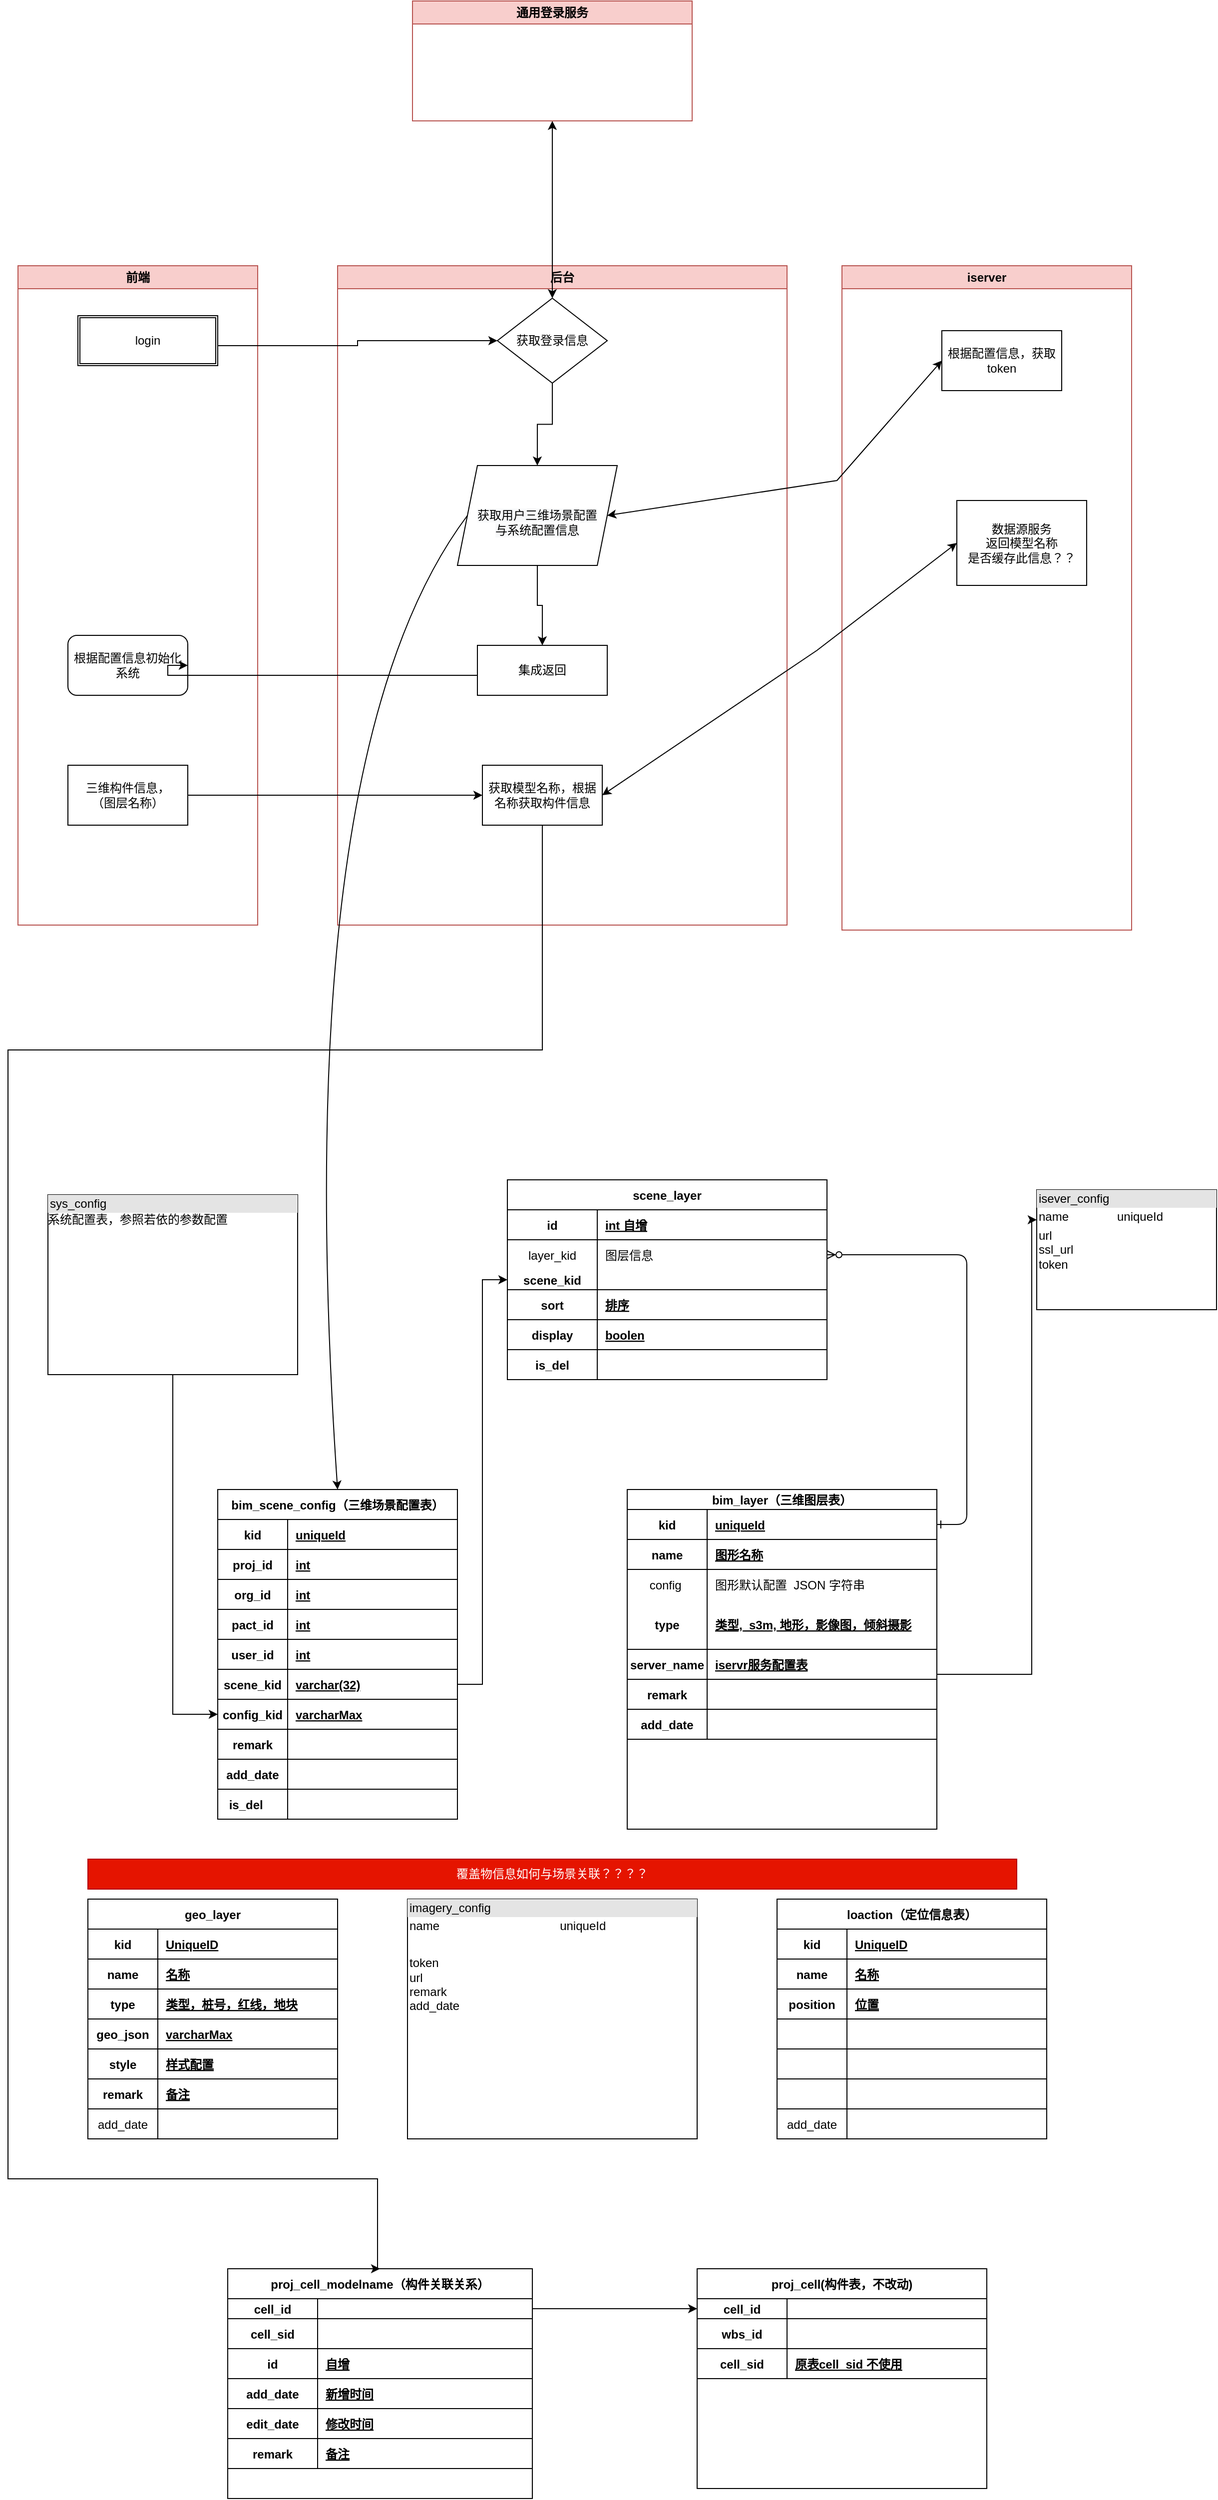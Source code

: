 <mxfile version="20.2.7" type="github">
  <diagram id="R2lEEEUBdFMjLlhIrx00" name="Page-1">
    <mxGraphModel dx="1422" dy="2962" grid="1" gridSize="10" guides="1" tooltips="1" connect="1" arrows="1" fold="1" page="1" pageScale="1" pageWidth="850" pageHeight="1100" math="0" shadow="0" extFonts="Permanent Marker^https://fonts.googleapis.com/css?family=Permanent+Marker">
      <root>
        <mxCell id="0" />
        <mxCell id="1" parent="0" />
        <mxCell id="dzGIcmRMJcthKxyKeev5-85" value="前端" style="swimlane;whiteSpace=wrap;fillColor=#f8cecc;strokeColor=#b85450;" vertex="1" parent="1">
          <mxGeometry x="160" y="-1205" width="240" height="660" as="geometry" />
        </mxCell>
        <mxCell id="dzGIcmRMJcthKxyKeev5-89" value="login" style="shape=ext;double=1;rounded=0;whiteSpace=wrap;html=1;" vertex="1" parent="dzGIcmRMJcthKxyKeev5-85">
          <mxGeometry x="60" y="50" width="140" height="50" as="geometry" />
        </mxCell>
        <mxCell id="dzGIcmRMJcthKxyKeev5-121" value="根据配置信息初始化系统" style="rounded=1;whiteSpace=wrap;html=1;" vertex="1" parent="dzGIcmRMJcthKxyKeev5-85">
          <mxGeometry x="50" y="370" width="120" height="60" as="geometry" />
        </mxCell>
        <mxCell id="dzGIcmRMJcthKxyKeev5-129" value="三维构件信息，&lt;br&gt;（图层名称）" style="whiteSpace=wrap;html=1;" vertex="1" parent="dzGIcmRMJcthKxyKeev5-85">
          <mxGeometry x="50" y="500" width="120" height="60" as="geometry" />
        </mxCell>
        <mxCell id="dzGIcmRMJcthKxyKeev5-90" value="iserver" style="swimlane;whiteSpace=wrap;startSize=23;fillColor=#f8cecc;strokeColor=#b85450;" vertex="1" parent="1">
          <mxGeometry x="985" y="-1205" width="290" height="665" as="geometry" />
        </mxCell>
        <mxCell id="dzGIcmRMJcthKxyKeev5-123" value="根据配置信息，获取token" style="whiteSpace=wrap;html=1;fillColor=rgb(255, 255, 255);strokeColor=rgb(0, 0, 0);fontColor=rgb(0, 0, 0);" vertex="1" parent="dzGIcmRMJcthKxyKeev5-90">
          <mxGeometry x="100" y="65" width="120" height="60" as="geometry" />
        </mxCell>
        <mxCell id="dzGIcmRMJcthKxyKeev5-133" value="数据源服务&lt;br&gt;返回模型名称&lt;br&gt;是否缓存此信息？？" style="whiteSpace=wrap;html=1;" vertex="1" parent="dzGIcmRMJcthKxyKeev5-90">
          <mxGeometry x="115" y="235" width="130" height="85" as="geometry" />
        </mxCell>
        <mxCell id="dzGIcmRMJcthKxyKeev5-109" value="后台" style="swimlane;whiteSpace=wrap;fillColor=#f8cecc;strokeColor=#b85450;" vertex="1" parent="1">
          <mxGeometry x="480" y="-1205" width="450" height="660" as="geometry" />
        </mxCell>
        <mxCell id="dzGIcmRMJcthKxyKeev5-117" value="" style="edgeStyle=orthogonalEdgeStyle;rounded=0;orthogonalLoop=1;jettySize=auto;html=1;" edge="1" parent="dzGIcmRMJcthKxyKeev5-109" source="dzGIcmRMJcthKxyKeev5-114" target="dzGIcmRMJcthKxyKeev5-116">
          <mxGeometry relative="1" as="geometry" />
        </mxCell>
        <mxCell id="dzGIcmRMJcthKxyKeev5-114" value="获取登录信息" style="rhombus;whiteSpace=wrap;html=1;" vertex="1" parent="dzGIcmRMJcthKxyKeev5-109">
          <mxGeometry x="160" y="32.5" width="110" height="85" as="geometry" />
        </mxCell>
        <mxCell id="dzGIcmRMJcthKxyKeev5-127" value="" style="edgeStyle=orthogonalEdgeStyle;rounded=0;orthogonalLoop=1;jettySize=auto;html=1;" edge="1" parent="dzGIcmRMJcthKxyKeev5-109" source="dzGIcmRMJcthKxyKeev5-116" target="dzGIcmRMJcthKxyKeev5-126">
          <mxGeometry relative="1" as="geometry" />
        </mxCell>
        <mxCell id="dzGIcmRMJcthKxyKeev5-116" value="&lt;br&gt;&lt;span style=&quot;color: rgb(0, 0, 0); font-family: Helvetica; font-size: 12px; font-style: normal; font-variant-ligatures: normal; font-variant-caps: normal; font-weight: 400; letter-spacing: normal; orphans: 2; text-align: center; text-indent: 0px; text-transform: none; widows: 2; word-spacing: 0px; -webkit-text-stroke-width: 0px; background-color: rgb(248, 249, 250); text-decoration-thickness: initial; text-decoration-style: initial; text-decoration-color: initial; float: none; display: inline !important;&quot;&gt;获取用户三维场景配置&lt;/span&gt;&lt;br style=&quot;color: rgb(0, 0, 0); font-family: Helvetica; font-size: 12px; font-style: normal; font-variant-ligatures: normal; font-variant-caps: normal; font-weight: 400; letter-spacing: normal; orphans: 2; text-align: center; text-indent: 0px; text-transform: none; widows: 2; word-spacing: 0px; -webkit-text-stroke-width: 0px; background-color: rgb(248, 249, 250); text-decoration-thickness: initial; text-decoration-style: initial; text-decoration-color: initial;&quot;&gt;&lt;span style=&quot;color: rgb(0, 0, 0); font-family: Helvetica; font-size: 12px; font-style: normal; font-variant-ligatures: normal; font-variant-caps: normal; font-weight: 400; letter-spacing: normal; orphans: 2; text-align: center; text-indent: 0px; text-transform: none; widows: 2; word-spacing: 0px; -webkit-text-stroke-width: 0px; background-color: rgb(248, 249, 250); text-decoration-thickness: initial; text-decoration-style: initial; text-decoration-color: initial; float: none; display: inline !important;&quot;&gt;与系统配置信息&lt;/span&gt;&lt;br&gt;" style="shape=parallelogram;perimeter=parallelogramPerimeter;whiteSpace=wrap;html=1;fixedSize=1;fillColor=rgb(255, 255, 255);strokeColor=rgb(0, 0, 0);fontColor=rgb(0, 0, 0);" vertex="1" parent="dzGIcmRMJcthKxyKeev5-109">
          <mxGeometry x="120" y="200" width="160" height="100" as="geometry" />
        </mxCell>
        <mxCell id="dzGIcmRMJcthKxyKeev5-126" value="集成返回" style="whiteSpace=wrap;html=1;fillColor=rgb(255, 255, 255);strokeColor=rgb(0, 0, 0);fontColor=rgb(0, 0, 0);" vertex="1" parent="dzGIcmRMJcthKxyKeev5-109">
          <mxGeometry x="140" y="380" width="130" height="50" as="geometry" />
        </mxCell>
        <mxCell id="C-vyLk0tnHw3VtMMgP7b-2" value="bim_layer（三维图层表）" style="shape=table;startSize=20;container=1;collapsible=1;childLayout=tableLayout;fixedRows=1;rowLines=0;fontStyle=1;align=center;resizeLast=1;" parent="dzGIcmRMJcthKxyKeev5-109" vertex="1">
          <mxGeometry x="290" y="1225" width="310" height="340" as="geometry">
            <mxRectangle x="525" y="80" width="90" height="20" as="alternateBounds" />
          </mxGeometry>
        </mxCell>
        <mxCell id="C-vyLk0tnHw3VtMMgP7b-3" value="" style="shape=partialRectangle;collapsible=0;dropTarget=0;pointerEvents=0;fillColor=none;points=[[0,0.5],[1,0.5]];portConstraint=eastwest;top=0;left=0;right=0;bottom=1;" parent="C-vyLk0tnHw3VtMMgP7b-2" vertex="1">
          <mxGeometry y="20" width="310" height="30" as="geometry" />
        </mxCell>
        <mxCell id="C-vyLk0tnHw3VtMMgP7b-4" value="kid" style="shape=partialRectangle;overflow=hidden;connectable=0;fillColor=none;top=0;left=0;bottom=0;right=0;fontStyle=1;" parent="C-vyLk0tnHw3VtMMgP7b-3" vertex="1">
          <mxGeometry width="80" height="30" as="geometry">
            <mxRectangle width="80" height="30" as="alternateBounds" />
          </mxGeometry>
        </mxCell>
        <mxCell id="C-vyLk0tnHw3VtMMgP7b-5" value="uniqueId " style="shape=partialRectangle;overflow=hidden;connectable=0;fillColor=none;top=0;left=0;bottom=0;right=0;align=left;spacingLeft=6;fontStyle=5;" parent="C-vyLk0tnHw3VtMMgP7b-3" vertex="1">
          <mxGeometry x="80" width="230" height="30" as="geometry">
            <mxRectangle width="230" height="30" as="alternateBounds" />
          </mxGeometry>
        </mxCell>
        <mxCell id="O-rF4uGVFywA01py4sAV-52" value="" style="shape=tableRow;horizontal=0;startSize=0;swimlaneHead=0;swimlaneBody=0;fillColor=none;collapsible=0;dropTarget=0;points=[[0,0.5],[1,0.5]];portConstraint=eastwest;top=0;left=0;right=0;bottom=1;" parent="C-vyLk0tnHw3VtMMgP7b-2" vertex="1">
          <mxGeometry y="50" width="310" height="30" as="geometry" />
        </mxCell>
        <mxCell id="O-rF4uGVFywA01py4sAV-53" value="name" style="shape=partialRectangle;connectable=0;fillColor=none;top=0;left=0;bottom=0;right=0;fontStyle=1;overflow=hidden;" parent="O-rF4uGVFywA01py4sAV-52" vertex="1">
          <mxGeometry width="80" height="30" as="geometry">
            <mxRectangle width="80" height="30" as="alternateBounds" />
          </mxGeometry>
        </mxCell>
        <mxCell id="O-rF4uGVFywA01py4sAV-54" value="图形名称" style="shape=partialRectangle;connectable=0;fillColor=none;top=0;left=0;bottom=0;right=0;align=left;spacingLeft=6;fontStyle=5;overflow=hidden;" parent="O-rF4uGVFywA01py4sAV-52" vertex="1">
          <mxGeometry x="80" width="230" height="30" as="geometry">
            <mxRectangle width="230" height="30" as="alternateBounds" />
          </mxGeometry>
        </mxCell>
        <mxCell id="C-vyLk0tnHw3VtMMgP7b-6" value="" style="shape=partialRectangle;collapsible=0;dropTarget=0;pointerEvents=0;fillColor=none;points=[[0,0.5],[1,0.5]];portConstraint=eastwest;top=0;left=0;right=0;bottom=0;" parent="C-vyLk0tnHw3VtMMgP7b-2" vertex="1">
          <mxGeometry y="80" width="310" height="30" as="geometry" />
        </mxCell>
        <mxCell id="C-vyLk0tnHw3VtMMgP7b-7" value="config " style="shape=partialRectangle;overflow=hidden;connectable=0;fillColor=none;top=0;left=0;bottom=0;right=0;" parent="C-vyLk0tnHw3VtMMgP7b-6" vertex="1">
          <mxGeometry width="80" height="30" as="geometry">
            <mxRectangle width="80" height="30" as="alternateBounds" />
          </mxGeometry>
        </mxCell>
        <mxCell id="C-vyLk0tnHw3VtMMgP7b-8" value="图形默认配置  JSON 字符串" style="shape=partialRectangle;overflow=hidden;connectable=0;fillColor=none;top=0;left=0;bottom=0;right=0;align=left;spacingLeft=6;" parent="C-vyLk0tnHw3VtMMgP7b-6" vertex="1">
          <mxGeometry x="80" width="230" height="30" as="geometry">
            <mxRectangle width="230" height="30" as="alternateBounds" />
          </mxGeometry>
        </mxCell>
        <mxCell id="O-rF4uGVFywA01py4sAV-55" value="" style="shape=tableRow;horizontal=0;startSize=0;swimlaneHead=0;swimlaneBody=0;fillColor=none;collapsible=0;dropTarget=0;points=[[0,0.5],[1,0.5]];portConstraint=eastwest;top=0;left=0;right=0;bottom=1;" parent="C-vyLk0tnHw3VtMMgP7b-2" vertex="1">
          <mxGeometry y="110" width="310" height="50" as="geometry" />
        </mxCell>
        <mxCell id="O-rF4uGVFywA01py4sAV-56" value="type" style="shape=partialRectangle;connectable=0;fillColor=none;top=0;left=0;bottom=0;right=0;fontStyle=1;overflow=hidden;" parent="O-rF4uGVFywA01py4sAV-55" vertex="1">
          <mxGeometry width="80" height="50" as="geometry">
            <mxRectangle width="80" height="50" as="alternateBounds" />
          </mxGeometry>
        </mxCell>
        <mxCell id="O-rF4uGVFywA01py4sAV-57" value="类型,  s3m, 地形，影像图，倾斜摄影" style="shape=partialRectangle;connectable=0;fillColor=none;top=0;left=0;bottom=0;right=0;align=left;spacingLeft=6;fontStyle=5;overflow=hidden;" parent="O-rF4uGVFywA01py4sAV-55" vertex="1">
          <mxGeometry x="80" width="230" height="50" as="geometry">
            <mxRectangle width="230" height="50" as="alternateBounds" />
          </mxGeometry>
        </mxCell>
        <mxCell id="C2XgYph1hvsGaVXbPwMu-39" value="" style="shape=tableRow;horizontal=0;startSize=0;swimlaneHead=0;swimlaneBody=0;fillColor=none;collapsible=0;dropTarget=0;points=[[0,0.5],[1,0.5]];portConstraint=eastwest;top=0;left=0;right=0;bottom=1;" parent="C-vyLk0tnHw3VtMMgP7b-2" vertex="1">
          <mxGeometry y="160" width="310" height="30" as="geometry" />
        </mxCell>
        <mxCell id="C2XgYph1hvsGaVXbPwMu-40" value="server_name" style="shape=partialRectangle;connectable=0;fillColor=none;top=0;left=0;bottom=0;right=0;fontStyle=1;overflow=hidden;" parent="C2XgYph1hvsGaVXbPwMu-39" vertex="1">
          <mxGeometry width="80" height="30" as="geometry">
            <mxRectangle width="80" height="30" as="alternateBounds" />
          </mxGeometry>
        </mxCell>
        <mxCell id="C2XgYph1hvsGaVXbPwMu-41" value="iservr服务配置表" style="shape=partialRectangle;connectable=0;fillColor=none;top=0;left=0;bottom=0;right=0;align=left;spacingLeft=6;fontStyle=5;overflow=hidden;" parent="C2XgYph1hvsGaVXbPwMu-39" vertex="1">
          <mxGeometry x="80" width="230" height="30" as="geometry">
            <mxRectangle width="230" height="30" as="alternateBounds" />
          </mxGeometry>
        </mxCell>
        <mxCell id="C2XgYph1hvsGaVXbPwMu-42" value="" style="shape=tableRow;horizontal=0;startSize=0;swimlaneHead=0;swimlaneBody=0;fillColor=none;collapsible=0;dropTarget=0;points=[[0,0.5],[1,0.5]];portConstraint=eastwest;top=0;left=0;right=0;bottom=1;" parent="C-vyLk0tnHw3VtMMgP7b-2" vertex="1">
          <mxGeometry y="190" width="310" height="30" as="geometry" />
        </mxCell>
        <mxCell id="C2XgYph1hvsGaVXbPwMu-43" value="remark" style="shape=partialRectangle;connectable=0;fillColor=none;top=0;left=0;bottom=0;right=0;fontStyle=1;overflow=hidden;" parent="C2XgYph1hvsGaVXbPwMu-42" vertex="1">
          <mxGeometry width="80" height="30" as="geometry">
            <mxRectangle width="80" height="30" as="alternateBounds" />
          </mxGeometry>
        </mxCell>
        <mxCell id="C2XgYph1hvsGaVXbPwMu-44" value="" style="shape=partialRectangle;connectable=0;fillColor=none;top=0;left=0;bottom=0;right=0;align=left;spacingLeft=6;fontStyle=5;overflow=hidden;" parent="C2XgYph1hvsGaVXbPwMu-42" vertex="1">
          <mxGeometry x="80" width="230" height="30" as="geometry">
            <mxRectangle width="230" height="30" as="alternateBounds" />
          </mxGeometry>
        </mxCell>
        <mxCell id="O-rF4uGVFywA01py4sAV-81" value="" style="shape=tableRow;horizontal=0;startSize=0;swimlaneHead=0;swimlaneBody=0;fillColor=none;collapsible=0;dropTarget=0;points=[[0,0.5],[1,0.5]];portConstraint=eastwest;top=0;left=0;right=0;bottom=1;" parent="C-vyLk0tnHw3VtMMgP7b-2" vertex="1">
          <mxGeometry y="220" width="310" height="30" as="geometry" />
        </mxCell>
        <mxCell id="O-rF4uGVFywA01py4sAV-82" value="add_date" style="shape=partialRectangle;connectable=0;fillColor=none;top=0;left=0;bottom=0;right=0;fontStyle=1;overflow=hidden;" parent="O-rF4uGVFywA01py4sAV-81" vertex="1">
          <mxGeometry width="80" height="30" as="geometry">
            <mxRectangle width="80" height="30" as="alternateBounds" />
          </mxGeometry>
        </mxCell>
        <mxCell id="O-rF4uGVFywA01py4sAV-83" value="" style="shape=partialRectangle;connectable=0;fillColor=none;top=0;left=0;bottom=0;right=0;align=left;spacingLeft=6;fontStyle=5;overflow=hidden;" parent="O-rF4uGVFywA01py4sAV-81" vertex="1">
          <mxGeometry x="80" width="230" height="30" as="geometry">
            <mxRectangle width="230" height="30" as="alternateBounds" />
          </mxGeometry>
        </mxCell>
        <mxCell id="C-vyLk0tnHw3VtMMgP7b-23" value="bim_scene_config（三维场景配置表）" style="shape=table;startSize=30;container=1;collapsible=1;childLayout=tableLayout;fixedRows=1;rowLines=0;fontStyle=1;align=center;resizeLast=1;" parent="dzGIcmRMJcthKxyKeev5-109" vertex="1">
          <mxGeometry x="-120" y="1225" width="240" height="330" as="geometry" />
        </mxCell>
        <mxCell id="C-vyLk0tnHw3VtMMgP7b-24" value="" style="shape=partialRectangle;collapsible=0;dropTarget=0;pointerEvents=0;fillColor=none;points=[[0,0.5],[1,0.5]];portConstraint=eastwest;top=0;left=0;right=0;bottom=1;" parent="C-vyLk0tnHw3VtMMgP7b-23" vertex="1">
          <mxGeometry y="30" width="240" height="30" as="geometry" />
        </mxCell>
        <mxCell id="C-vyLk0tnHw3VtMMgP7b-25" value="kid" style="shape=partialRectangle;overflow=hidden;connectable=0;fillColor=none;top=0;left=0;bottom=0;right=0;fontStyle=1;" parent="C-vyLk0tnHw3VtMMgP7b-24" vertex="1">
          <mxGeometry width="70" height="30" as="geometry">
            <mxRectangle width="70" height="30" as="alternateBounds" />
          </mxGeometry>
        </mxCell>
        <mxCell id="C-vyLk0tnHw3VtMMgP7b-26" value="uniqueId" style="shape=partialRectangle;overflow=hidden;connectable=0;fillColor=none;top=0;left=0;bottom=0;right=0;align=left;spacingLeft=6;fontStyle=5;" parent="C-vyLk0tnHw3VtMMgP7b-24" vertex="1">
          <mxGeometry x="70" width="170" height="30" as="geometry">
            <mxRectangle width="170" height="30" as="alternateBounds" />
          </mxGeometry>
        </mxCell>
        <mxCell id="O-rF4uGVFywA01py4sAV-3" value="" style="shape=tableRow;horizontal=0;startSize=0;swimlaneHead=0;swimlaneBody=0;fillColor=none;collapsible=0;dropTarget=0;points=[[0,0.5],[1,0.5]];portConstraint=eastwest;top=0;left=0;right=0;bottom=1;" parent="C-vyLk0tnHw3VtMMgP7b-23" vertex="1">
          <mxGeometry y="60" width="240" height="30" as="geometry" />
        </mxCell>
        <mxCell id="O-rF4uGVFywA01py4sAV-4" value="proj_id" style="shape=partialRectangle;connectable=0;fillColor=none;top=0;left=0;bottom=0;right=0;fontStyle=1;overflow=hidden;" parent="O-rF4uGVFywA01py4sAV-3" vertex="1">
          <mxGeometry width="70" height="30" as="geometry">
            <mxRectangle width="70" height="30" as="alternateBounds" />
          </mxGeometry>
        </mxCell>
        <mxCell id="O-rF4uGVFywA01py4sAV-5" value="int" style="shape=partialRectangle;connectable=0;fillColor=none;top=0;left=0;bottom=0;right=0;align=left;spacingLeft=6;fontStyle=5;overflow=hidden;" parent="O-rF4uGVFywA01py4sAV-3" vertex="1">
          <mxGeometry x="70" width="170" height="30" as="geometry">
            <mxRectangle width="170" height="30" as="alternateBounds" />
          </mxGeometry>
        </mxCell>
        <mxCell id="C2XgYph1hvsGaVXbPwMu-46" value="" style="shape=tableRow;horizontal=0;startSize=0;swimlaneHead=0;swimlaneBody=0;fillColor=none;collapsible=0;dropTarget=0;points=[[0,0.5],[1,0.5]];portConstraint=eastwest;top=0;left=0;right=0;bottom=1;" parent="C-vyLk0tnHw3VtMMgP7b-23" vertex="1">
          <mxGeometry y="90" width="240" height="30" as="geometry" />
        </mxCell>
        <mxCell id="C2XgYph1hvsGaVXbPwMu-47" value="org_id" style="shape=partialRectangle;connectable=0;fillColor=none;top=0;left=0;bottom=0;right=0;fontStyle=1;overflow=hidden;" parent="C2XgYph1hvsGaVXbPwMu-46" vertex="1">
          <mxGeometry width="70" height="30" as="geometry">
            <mxRectangle width="70" height="30" as="alternateBounds" />
          </mxGeometry>
        </mxCell>
        <mxCell id="C2XgYph1hvsGaVXbPwMu-48" value="int" style="shape=partialRectangle;connectable=0;fillColor=none;top=0;left=0;bottom=0;right=0;align=left;spacingLeft=6;fontStyle=5;overflow=hidden;" parent="C2XgYph1hvsGaVXbPwMu-46" vertex="1">
          <mxGeometry x="70" width="170" height="30" as="geometry">
            <mxRectangle width="170" height="30" as="alternateBounds" />
          </mxGeometry>
        </mxCell>
        <mxCell id="O-rF4uGVFywA01py4sAV-7" value="" style="shape=tableRow;horizontal=0;startSize=0;swimlaneHead=0;swimlaneBody=0;fillColor=none;collapsible=0;dropTarget=0;points=[[0,0.5],[1,0.5]];portConstraint=eastwest;top=0;left=0;right=0;bottom=1;" parent="C-vyLk0tnHw3VtMMgP7b-23" vertex="1">
          <mxGeometry y="120" width="240" height="30" as="geometry" />
        </mxCell>
        <mxCell id="O-rF4uGVFywA01py4sAV-8" value="pact_id" style="shape=partialRectangle;connectable=0;fillColor=none;top=0;left=0;bottom=0;right=0;fontStyle=1;overflow=hidden;" parent="O-rF4uGVFywA01py4sAV-7" vertex="1">
          <mxGeometry width="70" height="30" as="geometry">
            <mxRectangle width="70" height="30" as="alternateBounds" />
          </mxGeometry>
        </mxCell>
        <mxCell id="O-rF4uGVFywA01py4sAV-9" value="int" style="shape=partialRectangle;connectable=0;fillColor=none;top=0;left=0;bottom=0;right=0;align=left;spacingLeft=6;fontStyle=5;overflow=hidden;" parent="O-rF4uGVFywA01py4sAV-7" vertex="1">
          <mxGeometry x="70" width="170" height="30" as="geometry">
            <mxRectangle width="170" height="30" as="alternateBounds" />
          </mxGeometry>
        </mxCell>
        <mxCell id="C2XgYph1hvsGaVXbPwMu-12" value="" style="shape=tableRow;horizontal=0;startSize=0;swimlaneHead=0;swimlaneBody=0;fillColor=none;collapsible=0;dropTarget=0;points=[[0,0.5],[1,0.5]];portConstraint=eastwest;top=0;left=0;right=0;bottom=1;" parent="C-vyLk0tnHw3VtMMgP7b-23" vertex="1">
          <mxGeometry y="150" width="240" height="30" as="geometry" />
        </mxCell>
        <mxCell id="C2XgYph1hvsGaVXbPwMu-13" value="user_id" style="shape=partialRectangle;connectable=0;fillColor=none;top=0;left=0;bottom=0;right=0;fontStyle=1;overflow=hidden;" parent="C2XgYph1hvsGaVXbPwMu-12" vertex="1">
          <mxGeometry width="70" height="30" as="geometry">
            <mxRectangle width="70" height="30" as="alternateBounds" />
          </mxGeometry>
        </mxCell>
        <mxCell id="C2XgYph1hvsGaVXbPwMu-14" value="int" style="shape=partialRectangle;connectable=0;fillColor=none;top=0;left=0;bottom=0;right=0;align=left;spacingLeft=6;fontStyle=5;overflow=hidden;" parent="C2XgYph1hvsGaVXbPwMu-12" vertex="1">
          <mxGeometry x="70" width="170" height="30" as="geometry">
            <mxRectangle width="170" height="30" as="alternateBounds" />
          </mxGeometry>
        </mxCell>
        <mxCell id="O-rF4uGVFywA01py4sAV-10" value="" style="shape=tableRow;horizontal=0;startSize=0;swimlaneHead=0;swimlaneBody=0;fillColor=none;collapsible=0;dropTarget=0;points=[[0,0.5],[1,0.5]];portConstraint=eastwest;top=0;left=0;right=0;bottom=1;" parent="C-vyLk0tnHw3VtMMgP7b-23" vertex="1">
          <mxGeometry y="180" width="240" height="30" as="geometry" />
        </mxCell>
        <mxCell id="O-rF4uGVFywA01py4sAV-11" value="scene_kid" style="shape=partialRectangle;connectable=0;fillColor=none;top=0;left=0;bottom=0;right=0;fontStyle=1;overflow=hidden;" parent="O-rF4uGVFywA01py4sAV-10" vertex="1">
          <mxGeometry width="70" height="30" as="geometry">
            <mxRectangle width="70" height="30" as="alternateBounds" />
          </mxGeometry>
        </mxCell>
        <mxCell id="O-rF4uGVFywA01py4sAV-12" value="varchar(32)" style="shape=partialRectangle;connectable=0;fillColor=none;top=0;left=0;bottom=0;right=0;align=left;spacingLeft=6;fontStyle=5;overflow=hidden;" parent="O-rF4uGVFywA01py4sAV-10" vertex="1">
          <mxGeometry x="70" width="170" height="30" as="geometry">
            <mxRectangle width="170" height="30" as="alternateBounds" />
          </mxGeometry>
        </mxCell>
        <mxCell id="O-rF4uGVFywA01py4sAV-13" value="" style="shape=tableRow;horizontal=0;startSize=0;swimlaneHead=0;swimlaneBody=0;fillColor=none;collapsible=0;dropTarget=0;points=[[0,0.5],[1,0.5]];portConstraint=eastwest;top=0;left=0;right=0;bottom=1;" parent="C-vyLk0tnHw3VtMMgP7b-23" vertex="1">
          <mxGeometry y="210" width="240" height="30" as="geometry" />
        </mxCell>
        <mxCell id="O-rF4uGVFywA01py4sAV-14" value="config_kid" style="shape=partialRectangle;connectable=0;fillColor=none;top=0;left=0;bottom=0;right=0;fontStyle=1;overflow=hidden;" parent="O-rF4uGVFywA01py4sAV-13" vertex="1">
          <mxGeometry width="70" height="30" as="geometry">
            <mxRectangle width="70" height="30" as="alternateBounds" />
          </mxGeometry>
        </mxCell>
        <mxCell id="O-rF4uGVFywA01py4sAV-15" value="varcharMax" style="shape=partialRectangle;connectable=0;fillColor=none;top=0;left=0;bottom=0;right=0;align=left;spacingLeft=6;fontStyle=5;overflow=hidden;" parent="O-rF4uGVFywA01py4sAV-13" vertex="1">
          <mxGeometry x="70" width="170" height="30" as="geometry">
            <mxRectangle width="170" height="30" as="alternateBounds" />
          </mxGeometry>
        </mxCell>
        <mxCell id="O-rF4uGVFywA01py4sAV-90" value="" style="shape=tableRow;horizontal=0;startSize=0;swimlaneHead=0;swimlaneBody=0;fillColor=none;collapsible=0;dropTarget=0;points=[[0,0.5],[1,0.5]];portConstraint=eastwest;top=0;left=0;right=0;bottom=1;" parent="C-vyLk0tnHw3VtMMgP7b-23" vertex="1">
          <mxGeometry y="240" width="240" height="30" as="geometry" />
        </mxCell>
        <mxCell id="O-rF4uGVFywA01py4sAV-91" value="remark" style="shape=partialRectangle;connectable=0;fillColor=none;top=0;left=0;bottom=0;right=0;fontStyle=1;overflow=hidden;" parent="O-rF4uGVFywA01py4sAV-90" vertex="1">
          <mxGeometry width="70" height="30" as="geometry">
            <mxRectangle width="70" height="30" as="alternateBounds" />
          </mxGeometry>
        </mxCell>
        <mxCell id="O-rF4uGVFywA01py4sAV-92" value="" style="shape=partialRectangle;connectable=0;fillColor=none;top=0;left=0;bottom=0;right=0;align=left;spacingLeft=6;fontStyle=5;overflow=hidden;" parent="O-rF4uGVFywA01py4sAV-90" vertex="1">
          <mxGeometry x="70" width="170" height="30" as="geometry">
            <mxRectangle width="170" height="30" as="alternateBounds" />
          </mxGeometry>
        </mxCell>
        <mxCell id="O-rF4uGVFywA01py4sAV-19" value="" style="shape=tableRow;horizontal=0;startSize=0;swimlaneHead=0;swimlaneBody=0;fillColor=none;collapsible=0;dropTarget=0;points=[[0,0.5],[1,0.5]];portConstraint=eastwest;top=0;left=0;right=0;bottom=1;" parent="C-vyLk0tnHw3VtMMgP7b-23" vertex="1">
          <mxGeometry y="270" width="240" height="30" as="geometry" />
        </mxCell>
        <mxCell id="O-rF4uGVFywA01py4sAV-20" value="add_date" style="shape=partialRectangle;connectable=0;fillColor=none;top=0;left=0;bottom=0;right=0;fontStyle=1;overflow=hidden;" parent="O-rF4uGVFywA01py4sAV-19" vertex="1">
          <mxGeometry width="70" height="30" as="geometry">
            <mxRectangle width="70" height="30" as="alternateBounds" />
          </mxGeometry>
        </mxCell>
        <mxCell id="O-rF4uGVFywA01py4sAV-21" value="" style="shape=partialRectangle;connectable=0;fillColor=none;top=0;left=0;bottom=0;right=0;align=left;spacingLeft=6;fontStyle=5;overflow=hidden;" parent="O-rF4uGVFywA01py4sAV-19" vertex="1">
          <mxGeometry x="70" width="170" height="30" as="geometry">
            <mxRectangle width="170" height="30" as="alternateBounds" />
          </mxGeometry>
        </mxCell>
        <mxCell id="O-rF4uGVFywA01py4sAV-16" value="" style="shape=tableRow;horizontal=0;startSize=0;swimlaneHead=0;swimlaneBody=0;fillColor=none;collapsible=0;dropTarget=0;points=[[0,0.5],[1,0.5]];portConstraint=eastwest;top=0;left=0;right=0;bottom=1;" parent="C-vyLk0tnHw3VtMMgP7b-23" vertex="1">
          <mxGeometry y="300" width="240" height="30" as="geometry" />
        </mxCell>
        <mxCell id="O-rF4uGVFywA01py4sAV-17" value="is_del    " style="shape=partialRectangle;connectable=0;fillColor=none;top=0;left=0;bottom=0;right=0;fontStyle=1;overflow=hidden;" parent="O-rF4uGVFywA01py4sAV-16" vertex="1">
          <mxGeometry width="70" height="30" as="geometry">
            <mxRectangle width="70" height="30" as="alternateBounds" />
          </mxGeometry>
        </mxCell>
        <mxCell id="O-rF4uGVFywA01py4sAV-18" value="" style="shape=partialRectangle;connectable=0;fillColor=none;top=0;left=0;bottom=0;right=0;align=left;spacingLeft=6;fontStyle=5;overflow=hidden;" parent="O-rF4uGVFywA01py4sAV-16" vertex="1">
          <mxGeometry x="70" width="170" height="30" as="geometry">
            <mxRectangle width="170" height="30" as="alternateBounds" />
          </mxGeometry>
        </mxCell>
        <mxCell id="C2XgYph1hvsGaVXbPwMu-15" value="" style="edgeStyle=orthogonalEdgeStyle;rounded=0;orthogonalLoop=1;jettySize=auto;html=1;entryX=0;entryY=0.5;entryDx=0;entryDy=0;" parent="dzGIcmRMJcthKxyKeev5-109" source="C2XgYph1hvsGaVXbPwMu-8" target="O-rF4uGVFywA01py4sAV-13" edge="1">
          <mxGeometry relative="1" as="geometry" />
        </mxCell>
        <mxCell id="C2XgYph1hvsGaVXbPwMu-8" value="&lt;div style=&quot;box-sizing:border-box;width:100%;background:#e4e4e4;padding:2px;&quot;&gt;sys_config&lt;/div&gt;系统配置表，参照若依的参数配置" style="verticalAlign=top;align=left;overflow=fill;html=1;" parent="dzGIcmRMJcthKxyKeev5-109" vertex="1">
          <mxGeometry x="-290" y="930" width="250" height="180" as="geometry" />
        </mxCell>
        <mxCell id="dzGIcmRMJcthKxyKeev5-119" value="" style="curved=1;endArrow=classic;html=1;rounded=0;entryX=0.5;entryY=0;entryDx=0;entryDy=0;exitX=0;exitY=0.5;exitDx=0;exitDy=0;" edge="1" parent="dzGIcmRMJcthKxyKeev5-109" source="dzGIcmRMJcthKxyKeev5-116" target="C-vyLk0tnHw3VtMMgP7b-23">
          <mxGeometry width="50" height="50" relative="1" as="geometry">
            <mxPoint x="160" y="300" as="sourcePoint" />
            <mxPoint x="240" y="290" as="targetPoint" />
            <Array as="points">
              <mxPoint x="-50" y="490" />
            </Array>
          </mxGeometry>
        </mxCell>
        <mxCell id="dzGIcmRMJcthKxyKeev5-130" value="获取模型名称，根据名称获取构件信息" style="whiteSpace=wrap;html=1;" vertex="1" parent="dzGIcmRMJcthKxyKeev5-109">
          <mxGeometry x="145" y="500" width="120" height="60" as="geometry" />
        </mxCell>
        <mxCell id="dzGIcmRMJcthKxyKeev5-111" value="" style="edgeStyle=orthogonalEdgeStyle;rounded=0;orthogonalLoop=1;jettySize=auto;html=1;entryX=0;entryY=0.5;entryDx=0;entryDy=0;" edge="1" parent="1" source="dzGIcmRMJcthKxyKeev5-89" target="dzGIcmRMJcthKxyKeev5-114">
          <mxGeometry relative="1" as="geometry">
            <mxPoint x="640" y="-1125" as="targetPoint" />
            <Array as="points">
              <mxPoint x="500" y="-1125" />
            </Array>
          </mxGeometry>
        </mxCell>
        <mxCell id="dzGIcmRMJcthKxyKeev5-113" value="" style="endArrow=classic;startArrow=classic;html=1;rounded=0;entryX=0.5;entryY=1;entryDx=0;entryDy=0;exitX=0.5;exitY=0;exitDx=0;exitDy=0;" edge="1" parent="1" source="dzGIcmRMJcthKxyKeev5-114" target="dzGIcmRMJcthKxyKeev5-122">
          <mxGeometry width="50" height="50" relative="1" as="geometry">
            <mxPoint x="670" y="-1160" as="sourcePoint" />
            <mxPoint x="930" y="-1350" as="targetPoint" />
          </mxGeometry>
        </mxCell>
        <mxCell id="dzGIcmRMJcthKxyKeev5-122" value="通用登录服务" style="swimlane;whiteSpace=wrap;startSize=23;fillColor=#f8cecc;strokeColor=#b85450;" vertex="1" parent="1">
          <mxGeometry x="555" y="-1470" width="280" height="120" as="geometry" />
        </mxCell>
        <mxCell id="dzGIcmRMJcthKxyKeev5-125" value="" style="endArrow=classic;startArrow=classic;html=1;rounded=0;entryX=1;entryY=0.5;entryDx=0;entryDy=0;exitX=0;exitY=0.5;exitDx=0;exitDy=0;" edge="1" parent="1" source="dzGIcmRMJcthKxyKeev5-123" target="dzGIcmRMJcthKxyKeev5-116">
          <mxGeometry width="50" height="50" relative="1" as="geometry">
            <mxPoint x="1220" y="-1080" as="sourcePoint" />
            <mxPoint x="750" y="-990" as="targetPoint" />
            <Array as="points">
              <mxPoint x="980" y="-990" />
            </Array>
          </mxGeometry>
        </mxCell>
        <mxCell id="dzGIcmRMJcthKxyKeev5-128" style="edgeStyle=orthogonalEdgeStyle;rounded=0;orthogonalLoop=1;jettySize=auto;html=1;entryX=1;entryY=0.5;entryDx=0;entryDy=0;" edge="1" parent="1" source="dzGIcmRMJcthKxyKeev5-126" target="dzGIcmRMJcthKxyKeev5-121">
          <mxGeometry relative="1" as="geometry">
            <Array as="points">
              <mxPoint x="310" y="-795" />
            </Array>
          </mxGeometry>
        </mxCell>
        <mxCell id="dzGIcmRMJcthKxyKeev5-131" style="edgeStyle=orthogonalEdgeStyle;rounded=0;orthogonalLoop=1;jettySize=auto;html=1;entryX=0;entryY=0.5;entryDx=0;entryDy=0;" edge="1" parent="1" source="dzGIcmRMJcthKxyKeev5-129" target="dzGIcmRMJcthKxyKeev5-130">
          <mxGeometry relative="1" as="geometry" />
        </mxCell>
        <mxCell id="C2XgYph1hvsGaVXbPwMu-63" value="proj_cell(构件表，不改动)" style="shape=table;startSize=30;container=1;collapsible=1;childLayout=tableLayout;fixedRows=1;rowLines=0;fontStyle=1;align=center;resizeLast=1;" parent="1" vertex="1">
          <mxGeometry x="840" y="800" width="290" height="220" as="geometry" />
        </mxCell>
        <mxCell id="C2XgYph1hvsGaVXbPwMu-64" value="" style="shape=partialRectangle;collapsible=0;dropTarget=0;pointerEvents=0;fillColor=none;points=[[0,0.5],[1,0.5]];portConstraint=eastwest;top=0;left=0;right=0;bottom=1;" parent="C2XgYph1hvsGaVXbPwMu-63" vertex="1">
          <mxGeometry y="30" width="290" height="20" as="geometry" />
        </mxCell>
        <mxCell id="C2XgYph1hvsGaVXbPwMu-65" value="cell_id" style="shape=partialRectangle;overflow=hidden;connectable=0;fillColor=none;top=0;left=0;bottom=0;right=0;fontStyle=1;" parent="C2XgYph1hvsGaVXbPwMu-64" vertex="1">
          <mxGeometry width="90" height="20" as="geometry">
            <mxRectangle width="90" height="20" as="alternateBounds" />
          </mxGeometry>
        </mxCell>
        <mxCell id="C2XgYph1hvsGaVXbPwMu-66" value="" style="shape=partialRectangle;overflow=hidden;connectable=0;fillColor=none;top=0;left=0;bottom=0;right=0;align=left;spacingLeft=6;fontStyle=5;" parent="C2XgYph1hvsGaVXbPwMu-64" vertex="1">
          <mxGeometry x="90" width="200" height="20" as="geometry">
            <mxRectangle width="200" height="20" as="alternateBounds" />
          </mxGeometry>
        </mxCell>
        <mxCell id="C2XgYph1hvsGaVXbPwMu-73" value="" style="shape=tableRow;horizontal=0;startSize=0;swimlaneHead=0;swimlaneBody=0;fillColor=none;collapsible=0;dropTarget=0;points=[[0,0.5],[1,0.5]];portConstraint=eastwest;top=0;left=0;right=0;bottom=1;" parent="C2XgYph1hvsGaVXbPwMu-63" vertex="1">
          <mxGeometry y="50" width="290" height="30" as="geometry" />
        </mxCell>
        <mxCell id="C2XgYph1hvsGaVXbPwMu-74" value="wbs_id" style="shape=partialRectangle;connectable=0;fillColor=none;top=0;left=0;bottom=0;right=0;fontStyle=1;overflow=hidden;" parent="C2XgYph1hvsGaVXbPwMu-73" vertex="1">
          <mxGeometry width="90" height="30" as="geometry">
            <mxRectangle width="90" height="30" as="alternateBounds" />
          </mxGeometry>
        </mxCell>
        <mxCell id="C2XgYph1hvsGaVXbPwMu-75" value="" style="shape=partialRectangle;connectable=0;fillColor=none;top=0;left=0;bottom=0;right=0;align=left;spacingLeft=6;fontStyle=5;overflow=hidden;" parent="C2XgYph1hvsGaVXbPwMu-73" vertex="1">
          <mxGeometry x="90" width="200" height="30" as="geometry">
            <mxRectangle width="200" height="30" as="alternateBounds" />
          </mxGeometry>
        </mxCell>
        <mxCell id="C2XgYph1hvsGaVXbPwMu-76" value="" style="shape=tableRow;horizontal=0;startSize=0;swimlaneHead=0;swimlaneBody=0;fillColor=none;collapsible=0;dropTarget=0;points=[[0,0.5],[1,0.5]];portConstraint=eastwest;top=0;left=0;right=0;bottom=1;" parent="C2XgYph1hvsGaVXbPwMu-63" vertex="1">
          <mxGeometry y="80" width="290" height="30" as="geometry" />
        </mxCell>
        <mxCell id="C2XgYph1hvsGaVXbPwMu-77" value="cell_sid" style="shape=partialRectangle;connectable=0;fillColor=none;top=0;left=0;bottom=0;right=0;fontStyle=1;overflow=hidden;" parent="C2XgYph1hvsGaVXbPwMu-76" vertex="1">
          <mxGeometry width="90" height="30" as="geometry">
            <mxRectangle width="90" height="30" as="alternateBounds" />
          </mxGeometry>
        </mxCell>
        <mxCell id="C2XgYph1hvsGaVXbPwMu-78" value="原表cell_sid 不使用" style="shape=partialRectangle;connectable=0;fillColor=none;top=0;left=0;bottom=0;right=0;align=left;spacingLeft=6;fontStyle=5;overflow=hidden;" parent="C2XgYph1hvsGaVXbPwMu-76" vertex="1">
          <mxGeometry x="90" width="200" height="30" as="geometry">
            <mxRectangle width="200" height="30" as="alternateBounds" />
          </mxGeometry>
        </mxCell>
        <mxCell id="C2XgYph1hvsGaVXbPwMu-83" value="proj_cell_modelname（构件关联关系）" style="shape=table;startSize=30;container=1;collapsible=1;childLayout=tableLayout;fixedRows=1;rowLines=0;fontStyle=1;align=center;resizeLast=1;" parent="1" vertex="1">
          <mxGeometry x="370" y="800" width="305" height="230" as="geometry" />
        </mxCell>
        <mxCell id="C2XgYph1hvsGaVXbPwMu-84" value="" style="shape=partialRectangle;collapsible=0;dropTarget=0;pointerEvents=0;fillColor=none;points=[[0,0.5],[1,0.5]];portConstraint=eastwest;top=0;left=0;right=0;bottom=1;" parent="C2XgYph1hvsGaVXbPwMu-83" vertex="1">
          <mxGeometry y="30" width="305" height="20" as="geometry" />
        </mxCell>
        <mxCell id="C2XgYph1hvsGaVXbPwMu-85" value="cell_id" style="shape=partialRectangle;overflow=hidden;connectable=0;fillColor=none;top=0;left=0;bottom=0;right=0;fontStyle=1;" parent="C2XgYph1hvsGaVXbPwMu-84" vertex="1">
          <mxGeometry width="90" height="20" as="geometry">
            <mxRectangle width="90" height="20" as="alternateBounds" />
          </mxGeometry>
        </mxCell>
        <mxCell id="C2XgYph1hvsGaVXbPwMu-86" value="" style="shape=partialRectangle;overflow=hidden;connectable=0;fillColor=none;top=0;left=0;bottom=0;right=0;align=left;spacingLeft=6;fontStyle=5;" parent="C2XgYph1hvsGaVXbPwMu-84" vertex="1">
          <mxGeometry x="90" width="215" height="20" as="geometry">
            <mxRectangle width="215" height="20" as="alternateBounds" />
          </mxGeometry>
        </mxCell>
        <mxCell id="C2XgYph1hvsGaVXbPwMu-87" value="" style="shape=tableRow;horizontal=0;startSize=0;swimlaneHead=0;swimlaneBody=0;fillColor=none;collapsible=0;dropTarget=0;points=[[0,0.5],[1,0.5]];portConstraint=eastwest;top=0;left=0;right=0;bottom=1;" parent="C2XgYph1hvsGaVXbPwMu-83" vertex="1">
          <mxGeometry y="50" width="305" height="30" as="geometry" />
        </mxCell>
        <mxCell id="C2XgYph1hvsGaVXbPwMu-88" value="cell_sid" style="shape=partialRectangle;connectable=0;fillColor=none;top=0;left=0;bottom=0;right=0;fontStyle=1;overflow=hidden;" parent="C2XgYph1hvsGaVXbPwMu-87" vertex="1">
          <mxGeometry width="90" height="30" as="geometry">
            <mxRectangle width="90" height="30" as="alternateBounds" />
          </mxGeometry>
        </mxCell>
        <mxCell id="C2XgYph1hvsGaVXbPwMu-89" value="" style="shape=partialRectangle;connectable=0;fillColor=none;top=0;left=0;bottom=0;right=0;align=left;spacingLeft=6;fontStyle=5;overflow=hidden;" parent="C2XgYph1hvsGaVXbPwMu-87" vertex="1">
          <mxGeometry x="90" width="215" height="30" as="geometry">
            <mxRectangle width="215" height="30" as="alternateBounds" />
          </mxGeometry>
        </mxCell>
        <mxCell id="C2XgYph1hvsGaVXbPwMu-93" value="" style="shape=tableRow;horizontal=0;startSize=0;swimlaneHead=0;swimlaneBody=0;fillColor=none;collapsible=0;dropTarget=0;points=[[0,0.5],[1,0.5]];portConstraint=eastwest;top=0;left=0;right=0;bottom=1;" parent="C2XgYph1hvsGaVXbPwMu-83" vertex="1">
          <mxGeometry y="80" width="305" height="30" as="geometry" />
        </mxCell>
        <mxCell id="C2XgYph1hvsGaVXbPwMu-94" value="id" style="shape=partialRectangle;connectable=0;fillColor=none;top=0;left=0;bottom=0;right=0;fontStyle=1;overflow=hidden;" parent="C2XgYph1hvsGaVXbPwMu-93" vertex="1">
          <mxGeometry width="90" height="30" as="geometry">
            <mxRectangle width="90" height="30" as="alternateBounds" />
          </mxGeometry>
        </mxCell>
        <mxCell id="C2XgYph1hvsGaVXbPwMu-95" value="自增" style="shape=partialRectangle;connectable=0;fillColor=none;top=0;left=0;bottom=0;right=0;align=left;spacingLeft=6;fontStyle=5;overflow=hidden;" parent="C2XgYph1hvsGaVXbPwMu-93" vertex="1">
          <mxGeometry x="90" width="215" height="30" as="geometry">
            <mxRectangle width="215" height="30" as="alternateBounds" />
          </mxGeometry>
        </mxCell>
        <mxCell id="C2XgYph1hvsGaVXbPwMu-96" value="" style="shape=tableRow;horizontal=0;startSize=0;swimlaneHead=0;swimlaneBody=0;fillColor=none;collapsible=0;dropTarget=0;points=[[0,0.5],[1,0.5]];portConstraint=eastwest;top=0;left=0;right=0;bottom=1;" parent="C2XgYph1hvsGaVXbPwMu-83" vertex="1">
          <mxGeometry y="110" width="305" height="30" as="geometry" />
        </mxCell>
        <mxCell id="C2XgYph1hvsGaVXbPwMu-97" value="add_date" style="shape=partialRectangle;connectable=0;fillColor=none;top=0;left=0;bottom=0;right=0;fontStyle=1;overflow=hidden;" parent="C2XgYph1hvsGaVXbPwMu-96" vertex="1">
          <mxGeometry width="90" height="30" as="geometry">
            <mxRectangle width="90" height="30" as="alternateBounds" />
          </mxGeometry>
        </mxCell>
        <mxCell id="C2XgYph1hvsGaVXbPwMu-98" value="新增时间" style="shape=partialRectangle;connectable=0;fillColor=none;top=0;left=0;bottom=0;right=0;align=left;spacingLeft=6;fontStyle=5;overflow=hidden;" parent="C2XgYph1hvsGaVXbPwMu-96" vertex="1">
          <mxGeometry x="90" width="215" height="30" as="geometry">
            <mxRectangle width="215" height="30" as="alternateBounds" />
          </mxGeometry>
        </mxCell>
        <mxCell id="C2XgYph1hvsGaVXbPwMu-99" value="" style="shape=tableRow;horizontal=0;startSize=0;swimlaneHead=0;swimlaneBody=0;fillColor=none;collapsible=0;dropTarget=0;points=[[0,0.5],[1,0.5]];portConstraint=eastwest;top=0;left=0;right=0;bottom=1;" parent="C2XgYph1hvsGaVXbPwMu-83" vertex="1">
          <mxGeometry y="140" width="305" height="30" as="geometry" />
        </mxCell>
        <mxCell id="C2XgYph1hvsGaVXbPwMu-100" value="edit_date" style="shape=partialRectangle;connectable=0;fillColor=none;top=0;left=0;bottom=0;right=0;fontStyle=1;overflow=hidden;" parent="C2XgYph1hvsGaVXbPwMu-99" vertex="1">
          <mxGeometry width="90" height="30" as="geometry">
            <mxRectangle width="90" height="30" as="alternateBounds" />
          </mxGeometry>
        </mxCell>
        <mxCell id="C2XgYph1hvsGaVXbPwMu-101" value="修改时间" style="shape=partialRectangle;connectable=0;fillColor=none;top=0;left=0;bottom=0;right=0;align=left;spacingLeft=6;fontStyle=5;overflow=hidden;" parent="C2XgYph1hvsGaVXbPwMu-99" vertex="1">
          <mxGeometry x="90" width="215" height="30" as="geometry">
            <mxRectangle width="215" height="30" as="alternateBounds" />
          </mxGeometry>
        </mxCell>
        <mxCell id="C2XgYph1hvsGaVXbPwMu-90" value="" style="shape=tableRow;horizontal=0;startSize=0;swimlaneHead=0;swimlaneBody=0;fillColor=none;collapsible=0;dropTarget=0;points=[[0,0.5],[1,0.5]];portConstraint=eastwest;top=0;left=0;right=0;bottom=1;" parent="C2XgYph1hvsGaVXbPwMu-83" vertex="1">
          <mxGeometry y="170" width="305" height="30" as="geometry" />
        </mxCell>
        <mxCell id="C2XgYph1hvsGaVXbPwMu-91" value="remark" style="shape=partialRectangle;connectable=0;fillColor=none;top=0;left=0;bottom=0;right=0;fontStyle=1;overflow=hidden;" parent="C2XgYph1hvsGaVXbPwMu-90" vertex="1">
          <mxGeometry width="90" height="30" as="geometry">
            <mxRectangle width="90" height="30" as="alternateBounds" />
          </mxGeometry>
        </mxCell>
        <mxCell id="C2XgYph1hvsGaVXbPwMu-92" value="备注" style="shape=partialRectangle;connectable=0;fillColor=none;top=0;left=0;bottom=0;right=0;align=left;spacingLeft=6;fontStyle=5;overflow=hidden;" parent="C2XgYph1hvsGaVXbPwMu-90" vertex="1">
          <mxGeometry x="90" width="215" height="30" as="geometry">
            <mxRectangle width="215" height="30" as="alternateBounds" />
          </mxGeometry>
        </mxCell>
        <mxCell id="dzGIcmRMJcthKxyKeev5-134" style="edgeStyle=orthogonalEdgeStyle;rounded=0;orthogonalLoop=1;jettySize=auto;html=1;exitX=0.5;exitY=1;exitDx=0;exitDy=0;entryX=0.5;entryY=0;entryDx=0;entryDy=0;" edge="1" parent="1" source="dzGIcmRMJcthKxyKeev5-130" target="C2XgYph1hvsGaVXbPwMu-83">
          <mxGeometry relative="1" as="geometry">
            <Array as="points">
              <mxPoint x="685" y="-420" />
              <mxPoint x="150" y="-420" />
              <mxPoint x="150" y="710" />
              <mxPoint x="520" y="710" />
              <mxPoint x="520" y="800" />
            </Array>
          </mxGeometry>
        </mxCell>
        <mxCell id="dzGIcmRMJcthKxyKeev5-137" style="edgeStyle=orthogonalEdgeStyle;rounded=0;orthogonalLoop=1;jettySize=auto;html=1;entryX=0;entryY=0.5;entryDx=0;entryDy=0;" edge="1" parent="1" source="C2XgYph1hvsGaVXbPwMu-84" target="C2XgYph1hvsGaVXbPwMu-64">
          <mxGeometry relative="1" as="geometry" />
        </mxCell>
        <mxCell id="O-rF4uGVFywA01py4sAV-68" value="geo_layer" style="shape=table;startSize=30;container=1;collapsible=1;childLayout=tableLayout;fixedRows=1;rowLines=0;fontStyle=1;align=center;resizeLast=1;" parent="1" vertex="1">
          <mxGeometry x="230" y="430" width="250" height="240" as="geometry">
            <mxRectangle x="320" y="120" width="100" height="30" as="alternateBounds" />
          </mxGeometry>
        </mxCell>
        <mxCell id="C2XgYph1hvsGaVXbPwMu-20" value="" style="shape=tableRow;horizontal=0;startSize=0;swimlaneHead=0;swimlaneBody=0;fillColor=none;collapsible=0;dropTarget=0;points=[[0,0.5],[1,0.5]];portConstraint=eastwest;top=0;left=0;right=0;bottom=1;" parent="O-rF4uGVFywA01py4sAV-68" vertex="1">
          <mxGeometry y="30" width="250" height="30" as="geometry" />
        </mxCell>
        <mxCell id="C2XgYph1hvsGaVXbPwMu-21" value="kid" style="shape=partialRectangle;connectable=0;fillColor=none;top=0;left=0;bottom=0;right=0;fontStyle=1;overflow=hidden;" parent="C2XgYph1hvsGaVXbPwMu-20" vertex="1">
          <mxGeometry width="70" height="30" as="geometry">
            <mxRectangle width="70" height="30" as="alternateBounds" />
          </mxGeometry>
        </mxCell>
        <mxCell id="C2XgYph1hvsGaVXbPwMu-22" value="UniqueID" style="shape=partialRectangle;connectable=0;fillColor=none;top=0;left=0;bottom=0;right=0;align=left;spacingLeft=6;fontStyle=5;overflow=hidden;" parent="C2XgYph1hvsGaVXbPwMu-20" vertex="1">
          <mxGeometry x="70" width="180" height="30" as="geometry">
            <mxRectangle width="180" height="30" as="alternateBounds" />
          </mxGeometry>
        </mxCell>
        <mxCell id="C2XgYph1hvsGaVXbPwMu-29" value="" style="shape=tableRow;horizontal=0;startSize=0;swimlaneHead=0;swimlaneBody=0;fillColor=none;collapsible=0;dropTarget=0;points=[[0,0.5],[1,0.5]];portConstraint=eastwest;top=0;left=0;right=0;bottom=1;" parent="O-rF4uGVFywA01py4sAV-68" vertex="1">
          <mxGeometry y="60" width="250" height="30" as="geometry" />
        </mxCell>
        <mxCell id="C2XgYph1hvsGaVXbPwMu-30" value="name" style="shape=partialRectangle;connectable=0;fillColor=none;top=0;left=0;bottom=0;right=0;fontStyle=1;overflow=hidden;" parent="C2XgYph1hvsGaVXbPwMu-29" vertex="1">
          <mxGeometry width="70" height="30" as="geometry">
            <mxRectangle width="70" height="30" as="alternateBounds" />
          </mxGeometry>
        </mxCell>
        <mxCell id="C2XgYph1hvsGaVXbPwMu-31" value="名称" style="shape=partialRectangle;connectable=0;fillColor=none;top=0;left=0;bottom=0;right=0;align=left;spacingLeft=6;fontStyle=5;overflow=hidden;" parent="C2XgYph1hvsGaVXbPwMu-29" vertex="1">
          <mxGeometry x="70" width="180" height="30" as="geometry">
            <mxRectangle width="180" height="30" as="alternateBounds" />
          </mxGeometry>
        </mxCell>
        <mxCell id="C2XgYph1hvsGaVXbPwMu-23" value="" style="shape=tableRow;horizontal=0;startSize=0;swimlaneHead=0;swimlaneBody=0;fillColor=none;collapsible=0;dropTarget=0;points=[[0,0.5],[1,0.5]];portConstraint=eastwest;top=0;left=0;right=0;bottom=1;" parent="O-rF4uGVFywA01py4sAV-68" vertex="1">
          <mxGeometry y="90" width="250" height="30" as="geometry" />
        </mxCell>
        <mxCell id="C2XgYph1hvsGaVXbPwMu-24" value="type" style="shape=partialRectangle;connectable=0;fillColor=none;top=0;left=0;bottom=0;right=0;fontStyle=1;overflow=hidden;" parent="C2XgYph1hvsGaVXbPwMu-23" vertex="1">
          <mxGeometry width="70" height="30" as="geometry">
            <mxRectangle width="70" height="30" as="alternateBounds" />
          </mxGeometry>
        </mxCell>
        <mxCell id="C2XgYph1hvsGaVXbPwMu-25" value="类型，桩号，红线，地块" style="shape=partialRectangle;connectable=0;fillColor=none;top=0;left=0;bottom=0;right=0;align=left;spacingLeft=6;fontStyle=5;overflow=hidden;" parent="C2XgYph1hvsGaVXbPwMu-23" vertex="1">
          <mxGeometry x="70" width="180" height="30" as="geometry">
            <mxRectangle width="180" height="30" as="alternateBounds" />
          </mxGeometry>
        </mxCell>
        <mxCell id="C2XgYph1hvsGaVXbPwMu-26" value="" style="shape=tableRow;horizontal=0;startSize=0;swimlaneHead=0;swimlaneBody=0;fillColor=none;collapsible=0;dropTarget=0;points=[[0,0.5],[1,0.5]];portConstraint=eastwest;top=0;left=0;right=0;bottom=1;" parent="O-rF4uGVFywA01py4sAV-68" vertex="1">
          <mxGeometry y="120" width="250" height="30" as="geometry" />
        </mxCell>
        <mxCell id="C2XgYph1hvsGaVXbPwMu-27" value="geo_json" style="shape=partialRectangle;connectable=0;fillColor=none;top=0;left=0;bottom=0;right=0;fontStyle=1;overflow=hidden;" parent="C2XgYph1hvsGaVXbPwMu-26" vertex="1">
          <mxGeometry width="70" height="30" as="geometry">
            <mxRectangle width="70" height="30" as="alternateBounds" />
          </mxGeometry>
        </mxCell>
        <mxCell id="C2XgYph1hvsGaVXbPwMu-28" value="varcharMax" style="shape=partialRectangle;connectable=0;fillColor=none;top=0;left=0;bottom=0;right=0;align=left;spacingLeft=6;fontStyle=5;overflow=hidden;" parent="C2XgYph1hvsGaVXbPwMu-26" vertex="1">
          <mxGeometry x="70" width="180" height="30" as="geometry">
            <mxRectangle width="180" height="30" as="alternateBounds" />
          </mxGeometry>
        </mxCell>
        <mxCell id="C2XgYph1hvsGaVXbPwMu-35" value="" style="shape=tableRow;horizontal=0;startSize=0;swimlaneHead=0;swimlaneBody=0;fillColor=none;collapsible=0;dropTarget=0;points=[[0,0.5],[1,0.5]];portConstraint=eastwest;top=0;left=0;right=0;bottom=1;" parent="O-rF4uGVFywA01py4sAV-68" vertex="1">
          <mxGeometry y="150" width="250" height="30" as="geometry" />
        </mxCell>
        <mxCell id="C2XgYph1hvsGaVXbPwMu-36" value="style" style="shape=partialRectangle;connectable=0;fillColor=none;top=0;left=0;bottom=0;right=0;fontStyle=1;overflow=hidden;" parent="C2XgYph1hvsGaVXbPwMu-35" vertex="1">
          <mxGeometry width="70" height="30" as="geometry">
            <mxRectangle width="70" height="30" as="alternateBounds" />
          </mxGeometry>
        </mxCell>
        <mxCell id="C2XgYph1hvsGaVXbPwMu-37" value="样式配置" style="shape=partialRectangle;connectable=0;fillColor=none;top=0;left=0;bottom=0;right=0;align=left;spacingLeft=6;fontStyle=5;overflow=hidden;" parent="C2XgYph1hvsGaVXbPwMu-35" vertex="1">
          <mxGeometry x="70" width="180" height="30" as="geometry">
            <mxRectangle width="180" height="30" as="alternateBounds" />
          </mxGeometry>
        </mxCell>
        <mxCell id="O-rF4uGVFywA01py4sAV-69" value="" style="shape=tableRow;horizontal=0;startSize=0;swimlaneHead=0;swimlaneBody=0;fillColor=none;collapsible=0;dropTarget=0;points=[[0,0.5],[1,0.5]];portConstraint=eastwest;top=0;left=0;right=0;bottom=1;" parent="O-rF4uGVFywA01py4sAV-68" vertex="1">
          <mxGeometry y="180" width="250" height="30" as="geometry" />
        </mxCell>
        <mxCell id="O-rF4uGVFywA01py4sAV-70" value="remark" style="shape=partialRectangle;connectable=0;fillColor=none;top=0;left=0;bottom=0;right=0;fontStyle=1;overflow=hidden;" parent="O-rF4uGVFywA01py4sAV-69" vertex="1">
          <mxGeometry width="70" height="30" as="geometry">
            <mxRectangle width="70" height="30" as="alternateBounds" />
          </mxGeometry>
        </mxCell>
        <mxCell id="O-rF4uGVFywA01py4sAV-71" value="备注" style="shape=partialRectangle;connectable=0;fillColor=none;top=0;left=0;bottom=0;right=0;align=left;spacingLeft=6;fontStyle=5;overflow=hidden;" parent="O-rF4uGVFywA01py4sAV-69" vertex="1">
          <mxGeometry x="70" width="180" height="30" as="geometry">
            <mxRectangle width="180" height="30" as="alternateBounds" />
          </mxGeometry>
        </mxCell>
        <mxCell id="O-rF4uGVFywA01py4sAV-72" value="" style="shape=tableRow;horizontal=0;startSize=0;swimlaneHead=0;swimlaneBody=0;fillColor=none;collapsible=0;dropTarget=0;points=[[0,0.5],[1,0.5]];portConstraint=eastwest;top=0;left=0;right=0;bottom=0;" parent="O-rF4uGVFywA01py4sAV-68" vertex="1">
          <mxGeometry y="210" width="250" height="30" as="geometry" />
        </mxCell>
        <mxCell id="O-rF4uGVFywA01py4sAV-73" value="add_date" style="shape=partialRectangle;connectable=0;fillColor=none;top=0;left=0;bottom=0;right=0;editable=1;overflow=hidden;" parent="O-rF4uGVFywA01py4sAV-72" vertex="1">
          <mxGeometry width="70" height="30" as="geometry">
            <mxRectangle width="70" height="30" as="alternateBounds" />
          </mxGeometry>
        </mxCell>
        <mxCell id="O-rF4uGVFywA01py4sAV-74" value="" style="shape=partialRectangle;connectable=0;fillColor=none;top=0;left=0;bottom=0;right=0;align=left;spacingLeft=6;overflow=hidden;" parent="O-rF4uGVFywA01py4sAV-72" vertex="1">
          <mxGeometry x="70" width="180" height="30" as="geometry">
            <mxRectangle width="180" height="30" as="alternateBounds" />
          </mxGeometry>
        </mxCell>
        <mxCell id="C2XgYph1hvsGaVXbPwMu-19" value="&lt;div style=&quot;box-sizing:border-box;width:100%;background:#e4e4e4;padding:2px;&quot;&gt;imagery_config&lt;/div&gt;&lt;table style=&quot;width:100%;font-size:1em;&quot; cellpadding=&quot;2&quot; cellspacing=&quot;0&quot;&gt;&lt;tbody&gt;&lt;tr&gt;&lt;td&gt;name&lt;/td&gt;&lt;td&gt;uniqueId&lt;/td&gt;&lt;/tr&gt;&lt;tr&gt;&lt;td&gt;&lt;br&gt;&lt;/td&gt;&lt;td&gt;&lt;/td&gt;&lt;/tr&gt;&lt;tr&gt;&lt;td&gt;token&lt;br&gt;url&lt;br&gt;remark&lt;br&gt;add_date&lt;br&gt;&lt;br&gt;&lt;/td&gt;&lt;td&gt;&lt;br&gt;&lt;/td&gt;&lt;/tr&gt;&lt;/tbody&gt;&lt;/table&gt;" style="verticalAlign=top;align=left;overflow=fill;html=1;" parent="1" vertex="1">
          <mxGeometry x="550" y="430" width="290" height="240" as="geometry" />
        </mxCell>
        <mxCell id="dzGIcmRMJcthKxyKeev5-140" value="loaction（定位信息表）" style="shape=table;startSize=30;container=1;collapsible=1;childLayout=tableLayout;fixedRows=1;rowLines=0;fontStyle=1;align=center;resizeLast=1;" vertex="1" parent="1">
          <mxGeometry x="920" y="430" width="270" height="240" as="geometry">
            <mxRectangle x="320" y="120" width="100" height="30" as="alternateBounds" />
          </mxGeometry>
        </mxCell>
        <mxCell id="dzGIcmRMJcthKxyKeev5-141" value="" style="shape=tableRow;horizontal=0;startSize=0;swimlaneHead=0;swimlaneBody=0;fillColor=none;collapsible=0;dropTarget=0;points=[[0,0.5],[1,0.5]];portConstraint=eastwest;top=0;left=0;right=0;bottom=1;" vertex="1" parent="dzGIcmRMJcthKxyKeev5-140">
          <mxGeometry y="30" width="270" height="30" as="geometry" />
        </mxCell>
        <mxCell id="dzGIcmRMJcthKxyKeev5-142" value="kid" style="shape=partialRectangle;connectable=0;fillColor=none;top=0;left=0;bottom=0;right=0;fontStyle=1;overflow=hidden;" vertex="1" parent="dzGIcmRMJcthKxyKeev5-141">
          <mxGeometry width="70" height="30" as="geometry">
            <mxRectangle width="70" height="30" as="alternateBounds" />
          </mxGeometry>
        </mxCell>
        <mxCell id="dzGIcmRMJcthKxyKeev5-143" value="UniqueID" style="shape=partialRectangle;connectable=0;fillColor=none;top=0;left=0;bottom=0;right=0;align=left;spacingLeft=6;fontStyle=5;overflow=hidden;" vertex="1" parent="dzGIcmRMJcthKxyKeev5-141">
          <mxGeometry x="70" width="200" height="30" as="geometry">
            <mxRectangle width="200" height="30" as="alternateBounds" />
          </mxGeometry>
        </mxCell>
        <mxCell id="dzGIcmRMJcthKxyKeev5-144" value="" style="shape=tableRow;horizontal=0;startSize=0;swimlaneHead=0;swimlaneBody=0;fillColor=none;collapsible=0;dropTarget=0;points=[[0,0.5],[1,0.5]];portConstraint=eastwest;top=0;left=0;right=0;bottom=1;" vertex="1" parent="dzGIcmRMJcthKxyKeev5-140">
          <mxGeometry y="60" width="270" height="30" as="geometry" />
        </mxCell>
        <mxCell id="dzGIcmRMJcthKxyKeev5-145" value="name" style="shape=partialRectangle;connectable=0;fillColor=none;top=0;left=0;bottom=0;right=0;fontStyle=1;overflow=hidden;" vertex="1" parent="dzGIcmRMJcthKxyKeev5-144">
          <mxGeometry width="70" height="30" as="geometry">
            <mxRectangle width="70" height="30" as="alternateBounds" />
          </mxGeometry>
        </mxCell>
        <mxCell id="dzGIcmRMJcthKxyKeev5-146" value="名称" style="shape=partialRectangle;connectable=0;fillColor=none;top=0;left=0;bottom=0;right=0;align=left;spacingLeft=6;fontStyle=5;overflow=hidden;" vertex="1" parent="dzGIcmRMJcthKxyKeev5-144">
          <mxGeometry x="70" width="200" height="30" as="geometry">
            <mxRectangle width="200" height="30" as="alternateBounds" />
          </mxGeometry>
        </mxCell>
        <mxCell id="dzGIcmRMJcthKxyKeev5-147" value="" style="shape=tableRow;horizontal=0;startSize=0;swimlaneHead=0;swimlaneBody=0;fillColor=none;collapsible=0;dropTarget=0;points=[[0,0.5],[1,0.5]];portConstraint=eastwest;top=0;left=0;right=0;bottom=1;" vertex="1" parent="dzGIcmRMJcthKxyKeev5-140">
          <mxGeometry y="90" width="270" height="30" as="geometry" />
        </mxCell>
        <mxCell id="dzGIcmRMJcthKxyKeev5-148" value="position" style="shape=partialRectangle;connectable=0;fillColor=none;top=0;left=0;bottom=0;right=0;fontStyle=1;overflow=hidden;" vertex="1" parent="dzGIcmRMJcthKxyKeev5-147">
          <mxGeometry width="70" height="30" as="geometry">
            <mxRectangle width="70" height="30" as="alternateBounds" />
          </mxGeometry>
        </mxCell>
        <mxCell id="dzGIcmRMJcthKxyKeev5-149" value="位置" style="shape=partialRectangle;connectable=0;fillColor=none;top=0;left=0;bottom=0;right=0;align=left;spacingLeft=6;fontStyle=5;overflow=hidden;" vertex="1" parent="dzGIcmRMJcthKxyKeev5-147">
          <mxGeometry x="70" width="200" height="30" as="geometry">
            <mxRectangle width="200" height="30" as="alternateBounds" />
          </mxGeometry>
        </mxCell>
        <mxCell id="dzGIcmRMJcthKxyKeev5-150" value="" style="shape=tableRow;horizontal=0;startSize=0;swimlaneHead=0;swimlaneBody=0;fillColor=none;collapsible=0;dropTarget=0;points=[[0,0.5],[1,0.5]];portConstraint=eastwest;top=0;left=0;right=0;bottom=1;" vertex="1" parent="dzGIcmRMJcthKxyKeev5-140">
          <mxGeometry y="120" width="270" height="30" as="geometry" />
        </mxCell>
        <mxCell id="dzGIcmRMJcthKxyKeev5-151" value="" style="shape=partialRectangle;connectable=0;fillColor=none;top=0;left=0;bottom=0;right=0;fontStyle=1;overflow=hidden;" vertex="1" parent="dzGIcmRMJcthKxyKeev5-150">
          <mxGeometry width="70" height="30" as="geometry">
            <mxRectangle width="70" height="30" as="alternateBounds" />
          </mxGeometry>
        </mxCell>
        <mxCell id="dzGIcmRMJcthKxyKeev5-152" value="" style="shape=partialRectangle;connectable=0;fillColor=none;top=0;left=0;bottom=0;right=0;align=left;spacingLeft=6;fontStyle=5;overflow=hidden;" vertex="1" parent="dzGIcmRMJcthKxyKeev5-150">
          <mxGeometry x="70" width="200" height="30" as="geometry">
            <mxRectangle width="200" height="30" as="alternateBounds" />
          </mxGeometry>
        </mxCell>
        <mxCell id="dzGIcmRMJcthKxyKeev5-153" value="" style="shape=tableRow;horizontal=0;startSize=0;swimlaneHead=0;swimlaneBody=0;fillColor=none;collapsible=0;dropTarget=0;points=[[0,0.5],[1,0.5]];portConstraint=eastwest;top=0;left=0;right=0;bottom=1;" vertex="1" parent="dzGIcmRMJcthKxyKeev5-140">
          <mxGeometry y="150" width="270" height="30" as="geometry" />
        </mxCell>
        <mxCell id="dzGIcmRMJcthKxyKeev5-154" value="" style="shape=partialRectangle;connectable=0;fillColor=none;top=0;left=0;bottom=0;right=0;fontStyle=1;overflow=hidden;" vertex="1" parent="dzGIcmRMJcthKxyKeev5-153">
          <mxGeometry width="70" height="30" as="geometry">
            <mxRectangle width="70" height="30" as="alternateBounds" />
          </mxGeometry>
        </mxCell>
        <mxCell id="dzGIcmRMJcthKxyKeev5-155" value="" style="shape=partialRectangle;connectable=0;fillColor=none;top=0;left=0;bottom=0;right=0;align=left;spacingLeft=6;fontStyle=5;overflow=hidden;" vertex="1" parent="dzGIcmRMJcthKxyKeev5-153">
          <mxGeometry x="70" width="200" height="30" as="geometry">
            <mxRectangle width="200" height="30" as="alternateBounds" />
          </mxGeometry>
        </mxCell>
        <mxCell id="dzGIcmRMJcthKxyKeev5-156" value="" style="shape=tableRow;horizontal=0;startSize=0;swimlaneHead=0;swimlaneBody=0;fillColor=none;collapsible=0;dropTarget=0;points=[[0,0.5],[1,0.5]];portConstraint=eastwest;top=0;left=0;right=0;bottom=1;" vertex="1" parent="dzGIcmRMJcthKxyKeev5-140">
          <mxGeometry y="180" width="270" height="30" as="geometry" />
        </mxCell>
        <mxCell id="dzGIcmRMJcthKxyKeev5-157" value="" style="shape=partialRectangle;connectable=0;fillColor=none;top=0;left=0;bottom=0;right=0;fontStyle=1;overflow=hidden;" vertex="1" parent="dzGIcmRMJcthKxyKeev5-156">
          <mxGeometry width="70" height="30" as="geometry">
            <mxRectangle width="70" height="30" as="alternateBounds" />
          </mxGeometry>
        </mxCell>
        <mxCell id="dzGIcmRMJcthKxyKeev5-158" value="" style="shape=partialRectangle;connectable=0;fillColor=none;top=0;left=0;bottom=0;right=0;align=left;spacingLeft=6;fontStyle=5;overflow=hidden;" vertex="1" parent="dzGIcmRMJcthKxyKeev5-156">
          <mxGeometry x="70" width="200" height="30" as="geometry">
            <mxRectangle width="200" height="30" as="alternateBounds" />
          </mxGeometry>
        </mxCell>
        <mxCell id="dzGIcmRMJcthKxyKeev5-159" value="" style="shape=tableRow;horizontal=0;startSize=0;swimlaneHead=0;swimlaneBody=0;fillColor=none;collapsible=0;dropTarget=0;points=[[0,0.5],[1,0.5]];portConstraint=eastwest;top=0;left=0;right=0;bottom=0;" vertex="1" parent="dzGIcmRMJcthKxyKeev5-140">
          <mxGeometry y="210" width="270" height="30" as="geometry" />
        </mxCell>
        <mxCell id="dzGIcmRMJcthKxyKeev5-160" value="add_date" style="shape=partialRectangle;connectable=0;fillColor=none;top=0;left=0;bottom=0;right=0;editable=1;overflow=hidden;" vertex="1" parent="dzGIcmRMJcthKxyKeev5-159">
          <mxGeometry width="70" height="30" as="geometry">
            <mxRectangle width="70" height="30" as="alternateBounds" />
          </mxGeometry>
        </mxCell>
        <mxCell id="dzGIcmRMJcthKxyKeev5-161" value="" style="shape=partialRectangle;connectable=0;fillColor=none;top=0;left=0;bottom=0;right=0;align=left;spacingLeft=6;overflow=hidden;" vertex="1" parent="dzGIcmRMJcthKxyKeev5-159">
          <mxGeometry x="70" width="200" height="30" as="geometry">
            <mxRectangle width="200" height="30" as="alternateBounds" />
          </mxGeometry>
        </mxCell>
        <mxCell id="C2XgYph1hvsGaVXbPwMu-16" value="&lt;div style=&quot;box-sizing:border-box;width:100%;background:#e4e4e4;padding:2px;&quot;&gt;isever_config&lt;/div&gt;&lt;table style=&quot;width:100%;font-size:1em;&quot; cellpadding=&quot;2&quot; cellspacing=&quot;0&quot;&gt;&lt;tbody&gt;&lt;tr&gt;&lt;td&gt;name&lt;/td&gt;&lt;td&gt;uniqueId&lt;br&gt;&lt;/td&gt;&lt;/tr&gt;&lt;tr&gt;&lt;td&gt;url&lt;br&gt;ssl_url&lt;br&gt;token&lt;br&gt;&lt;br&gt;&lt;/td&gt;&lt;td&gt;&lt;br&gt;&lt;/td&gt;&lt;/tr&gt;&lt;tr&gt;&lt;td&gt;&lt;br&gt;&lt;/td&gt;&lt;td&gt;&lt;br&gt;&lt;/td&gt;&lt;/tr&gt;&lt;/tbody&gt;&lt;/table&gt;" style="verticalAlign=top;align=left;overflow=fill;html=1;" parent="1" vertex="1">
          <mxGeometry x="1180" y="-280" width="180" height="120" as="geometry" />
        </mxCell>
        <mxCell id="C2XgYph1hvsGaVXbPwMu-18" style="edgeStyle=orthogonalEdgeStyle;rounded=0;orthogonalLoop=1;jettySize=auto;html=1;exitX=1;exitY=0.5;exitDx=0;exitDy=0;entryX=0;entryY=0.25;entryDx=0;entryDy=0;" parent="1" source="O-rF4uGVFywA01py4sAV-81" target="C2XgYph1hvsGaVXbPwMu-16" edge="1">
          <mxGeometry relative="1" as="geometry">
            <Array as="points">
              <mxPoint x="1120" y="205" />
              <mxPoint x="1175" y="205" />
              <mxPoint x="1175" y="-235" />
            </Array>
          </mxGeometry>
        </mxCell>
        <mxCell id="C-vyLk0tnHw3VtMMgP7b-13" value="scene_layer" style="shape=table;startSize=30;container=1;collapsible=1;childLayout=tableLayout;fixedRows=1;rowLines=0;fontStyle=1;align=center;resizeLast=1;" parent="1" vertex="1">
          <mxGeometry x="650" y="-290" width="320" height="200" as="geometry" />
        </mxCell>
        <mxCell id="C-vyLk0tnHw3VtMMgP7b-14" value="" style="shape=partialRectangle;collapsible=0;dropTarget=0;pointerEvents=0;fillColor=none;points=[[0,0.5],[1,0.5]];portConstraint=eastwest;top=0;left=0;right=0;bottom=1;" parent="C-vyLk0tnHw3VtMMgP7b-13" vertex="1">
          <mxGeometry y="30" width="320" height="30" as="geometry" />
        </mxCell>
        <mxCell id="C-vyLk0tnHw3VtMMgP7b-15" value="id" style="shape=partialRectangle;overflow=hidden;connectable=0;fillColor=none;top=0;left=0;bottom=0;right=0;fontStyle=1;" parent="C-vyLk0tnHw3VtMMgP7b-14" vertex="1">
          <mxGeometry width="90" height="30" as="geometry">
            <mxRectangle width="90" height="30" as="alternateBounds" />
          </mxGeometry>
        </mxCell>
        <mxCell id="C-vyLk0tnHw3VtMMgP7b-16" value="int 自增" style="shape=partialRectangle;overflow=hidden;connectable=0;fillColor=none;top=0;left=0;bottom=0;right=0;align=left;spacingLeft=6;fontStyle=5;" parent="C-vyLk0tnHw3VtMMgP7b-14" vertex="1">
          <mxGeometry x="90" width="230" height="30" as="geometry">
            <mxRectangle width="230" height="30" as="alternateBounds" />
          </mxGeometry>
        </mxCell>
        <mxCell id="C-vyLk0tnHw3VtMMgP7b-17" value="" style="shape=partialRectangle;collapsible=0;dropTarget=0;pointerEvents=0;fillColor=none;points=[[0,0.5],[1,0.5]];portConstraint=eastwest;top=0;left=0;right=0;bottom=0;" parent="C-vyLk0tnHw3VtMMgP7b-13" vertex="1">
          <mxGeometry y="60" width="320" height="30" as="geometry" />
        </mxCell>
        <mxCell id="C-vyLk0tnHw3VtMMgP7b-18" value="layer_kid" style="shape=partialRectangle;overflow=hidden;connectable=0;fillColor=none;top=0;left=0;bottom=0;right=0;" parent="C-vyLk0tnHw3VtMMgP7b-17" vertex="1">
          <mxGeometry width="90" height="30" as="geometry">
            <mxRectangle width="90" height="30" as="alternateBounds" />
          </mxGeometry>
        </mxCell>
        <mxCell id="C-vyLk0tnHw3VtMMgP7b-19" value="图层信息" style="shape=partialRectangle;overflow=hidden;connectable=0;fillColor=none;top=0;left=0;bottom=0;right=0;align=left;spacingLeft=6;" parent="C-vyLk0tnHw3VtMMgP7b-17" vertex="1">
          <mxGeometry x="90" width="230" height="30" as="geometry">
            <mxRectangle width="230" height="30" as="alternateBounds" />
          </mxGeometry>
        </mxCell>
        <mxCell id="O-rF4uGVFywA01py4sAV-64" value="" style="shape=tableRow;horizontal=0;startSize=0;swimlaneHead=0;swimlaneBody=0;fillColor=none;collapsible=0;dropTarget=0;points=[[0,0.5],[1,0.5]];portConstraint=eastwest;top=0;left=0;right=0;bottom=1;" parent="C-vyLk0tnHw3VtMMgP7b-13" vertex="1">
          <mxGeometry y="90" width="320" height="20" as="geometry" />
        </mxCell>
        <mxCell id="O-rF4uGVFywA01py4sAV-65" value="scene_kid" style="shape=partialRectangle;connectable=0;fillColor=none;top=0;left=0;bottom=0;right=0;fontStyle=1;overflow=hidden;" parent="O-rF4uGVFywA01py4sAV-64" vertex="1">
          <mxGeometry width="90" height="20" as="geometry">
            <mxRectangle width="90" height="20" as="alternateBounds" />
          </mxGeometry>
        </mxCell>
        <mxCell id="O-rF4uGVFywA01py4sAV-66" value="" style="shape=partialRectangle;connectable=0;fillColor=none;top=0;left=0;bottom=0;right=0;align=left;spacingLeft=6;fontStyle=5;overflow=hidden;" parent="O-rF4uGVFywA01py4sAV-64" vertex="1">
          <mxGeometry x="90" width="230" height="20" as="geometry">
            <mxRectangle width="230" height="20" as="alternateBounds" />
          </mxGeometry>
        </mxCell>
        <mxCell id="O-rF4uGVFywA01py4sAV-84" value="" style="shape=tableRow;horizontal=0;startSize=0;swimlaneHead=0;swimlaneBody=0;fillColor=none;collapsible=0;dropTarget=0;points=[[0,0.5],[1,0.5]];portConstraint=eastwest;top=0;left=0;right=0;bottom=1;" parent="C-vyLk0tnHw3VtMMgP7b-13" vertex="1">
          <mxGeometry y="110" width="320" height="30" as="geometry" />
        </mxCell>
        <mxCell id="O-rF4uGVFywA01py4sAV-85" value="sort" style="shape=partialRectangle;connectable=0;fillColor=none;top=0;left=0;bottom=0;right=0;fontStyle=1;overflow=hidden;" parent="O-rF4uGVFywA01py4sAV-84" vertex="1">
          <mxGeometry width="90" height="30" as="geometry">
            <mxRectangle width="90" height="30" as="alternateBounds" />
          </mxGeometry>
        </mxCell>
        <mxCell id="O-rF4uGVFywA01py4sAV-86" value="排序" style="shape=partialRectangle;connectable=0;fillColor=none;top=0;left=0;bottom=0;right=0;align=left;spacingLeft=6;fontStyle=5;overflow=hidden;" parent="O-rF4uGVFywA01py4sAV-84" vertex="1">
          <mxGeometry x="90" width="230" height="30" as="geometry">
            <mxRectangle width="230" height="30" as="alternateBounds" />
          </mxGeometry>
        </mxCell>
        <mxCell id="dzGIcmRMJcthKxyKeev5-1" value="" style="shape=tableRow;horizontal=0;startSize=0;swimlaneHead=0;swimlaneBody=0;fillColor=none;collapsible=0;dropTarget=0;points=[[0,0.5],[1,0.5]];portConstraint=eastwest;top=0;left=0;right=0;bottom=1;" vertex="1" parent="C-vyLk0tnHw3VtMMgP7b-13">
          <mxGeometry y="140" width="320" height="30" as="geometry" />
        </mxCell>
        <mxCell id="dzGIcmRMJcthKxyKeev5-2" value="display" style="shape=partialRectangle;connectable=0;fillColor=none;top=0;left=0;bottom=0;right=0;fontStyle=1;overflow=hidden;" vertex="1" parent="dzGIcmRMJcthKxyKeev5-1">
          <mxGeometry width="90" height="30" as="geometry">
            <mxRectangle width="90" height="30" as="alternateBounds" />
          </mxGeometry>
        </mxCell>
        <mxCell id="dzGIcmRMJcthKxyKeev5-3" value="boolen" style="shape=partialRectangle;connectable=0;fillColor=none;top=0;left=0;bottom=0;right=0;align=left;spacingLeft=6;fontStyle=5;overflow=hidden;" vertex="1" parent="dzGIcmRMJcthKxyKeev5-1">
          <mxGeometry x="90" width="230" height="30" as="geometry">
            <mxRectangle width="230" height="30" as="alternateBounds" />
          </mxGeometry>
        </mxCell>
        <mxCell id="O-rF4uGVFywA01py4sAV-87" value="" style="shape=tableRow;horizontal=0;startSize=0;swimlaneHead=0;swimlaneBody=0;fillColor=none;collapsible=0;dropTarget=0;points=[[0,0.5],[1,0.5]];portConstraint=eastwest;top=0;left=0;right=0;bottom=1;" parent="C-vyLk0tnHw3VtMMgP7b-13" vertex="1">
          <mxGeometry y="170" width="320" height="30" as="geometry" />
        </mxCell>
        <mxCell id="O-rF4uGVFywA01py4sAV-88" value="is_del" style="shape=partialRectangle;connectable=0;fillColor=none;top=0;left=0;bottom=0;right=0;fontStyle=1;overflow=hidden;" parent="O-rF4uGVFywA01py4sAV-87" vertex="1">
          <mxGeometry width="90" height="30" as="geometry">
            <mxRectangle width="90" height="30" as="alternateBounds" />
          </mxGeometry>
        </mxCell>
        <mxCell id="O-rF4uGVFywA01py4sAV-89" value="" style="shape=partialRectangle;connectable=0;fillColor=none;top=0;left=0;bottom=0;right=0;align=left;spacingLeft=6;fontStyle=5;overflow=hidden;" parent="O-rF4uGVFywA01py4sAV-87" vertex="1">
          <mxGeometry x="90" width="230" height="30" as="geometry">
            <mxRectangle width="230" height="30" as="alternateBounds" />
          </mxGeometry>
        </mxCell>
        <mxCell id="C-vyLk0tnHw3VtMMgP7b-12" value="" style="edgeStyle=entityRelationEdgeStyle;endArrow=ERzeroToMany;startArrow=ERone;endFill=1;startFill=0;" parent="1" source="C-vyLk0tnHw3VtMMgP7b-3" target="C-vyLk0tnHw3VtMMgP7b-17" edge="1">
          <mxGeometry width="100" height="100" relative="1" as="geometry">
            <mxPoint x="480" y="475" as="sourcePoint" />
            <mxPoint x="540" y="500" as="targetPoint" />
          </mxGeometry>
        </mxCell>
        <mxCell id="O-rF4uGVFywA01py4sAV-67" style="edgeStyle=orthogonalEdgeStyle;rounded=0;orthogonalLoop=1;jettySize=auto;html=1;exitX=1;exitY=0.5;exitDx=0;exitDy=0;entryX=0;entryY=0.5;entryDx=0;entryDy=0;" parent="1" source="O-rF4uGVFywA01py4sAV-10" target="O-rF4uGVFywA01py4sAV-64" edge="1">
          <mxGeometry relative="1" as="geometry" />
        </mxCell>
        <mxCell id="dzGIcmRMJcthKxyKeev5-132" value="" style="endArrow=classic;startArrow=classic;html=1;rounded=0;exitX=1;exitY=0.5;exitDx=0;exitDy=0;entryX=0;entryY=0.5;entryDx=0;entryDy=0;" edge="1" parent="1" source="dzGIcmRMJcthKxyKeev5-130" target="dzGIcmRMJcthKxyKeev5-133">
          <mxGeometry width="50" height="50" relative="1" as="geometry">
            <mxPoint x="840" y="-645" as="sourcePoint" />
            <mxPoint x="1110" y="-930" as="targetPoint" />
            <Array as="points">
              <mxPoint x="960" y="-820" />
            </Array>
          </mxGeometry>
        </mxCell>
        <mxCell id="dzGIcmRMJcthKxyKeev5-162" value="覆盖物信息如何与场景关联？？？？" style="rounded=0;whiteSpace=wrap;html=1;fillColor=#e51400;strokeColor=#B20000;fontColor=#ffffff;" vertex="1" parent="1">
          <mxGeometry x="230" y="390" width="930" height="30" as="geometry" />
        </mxCell>
      </root>
    </mxGraphModel>
  </diagram>
</mxfile>
